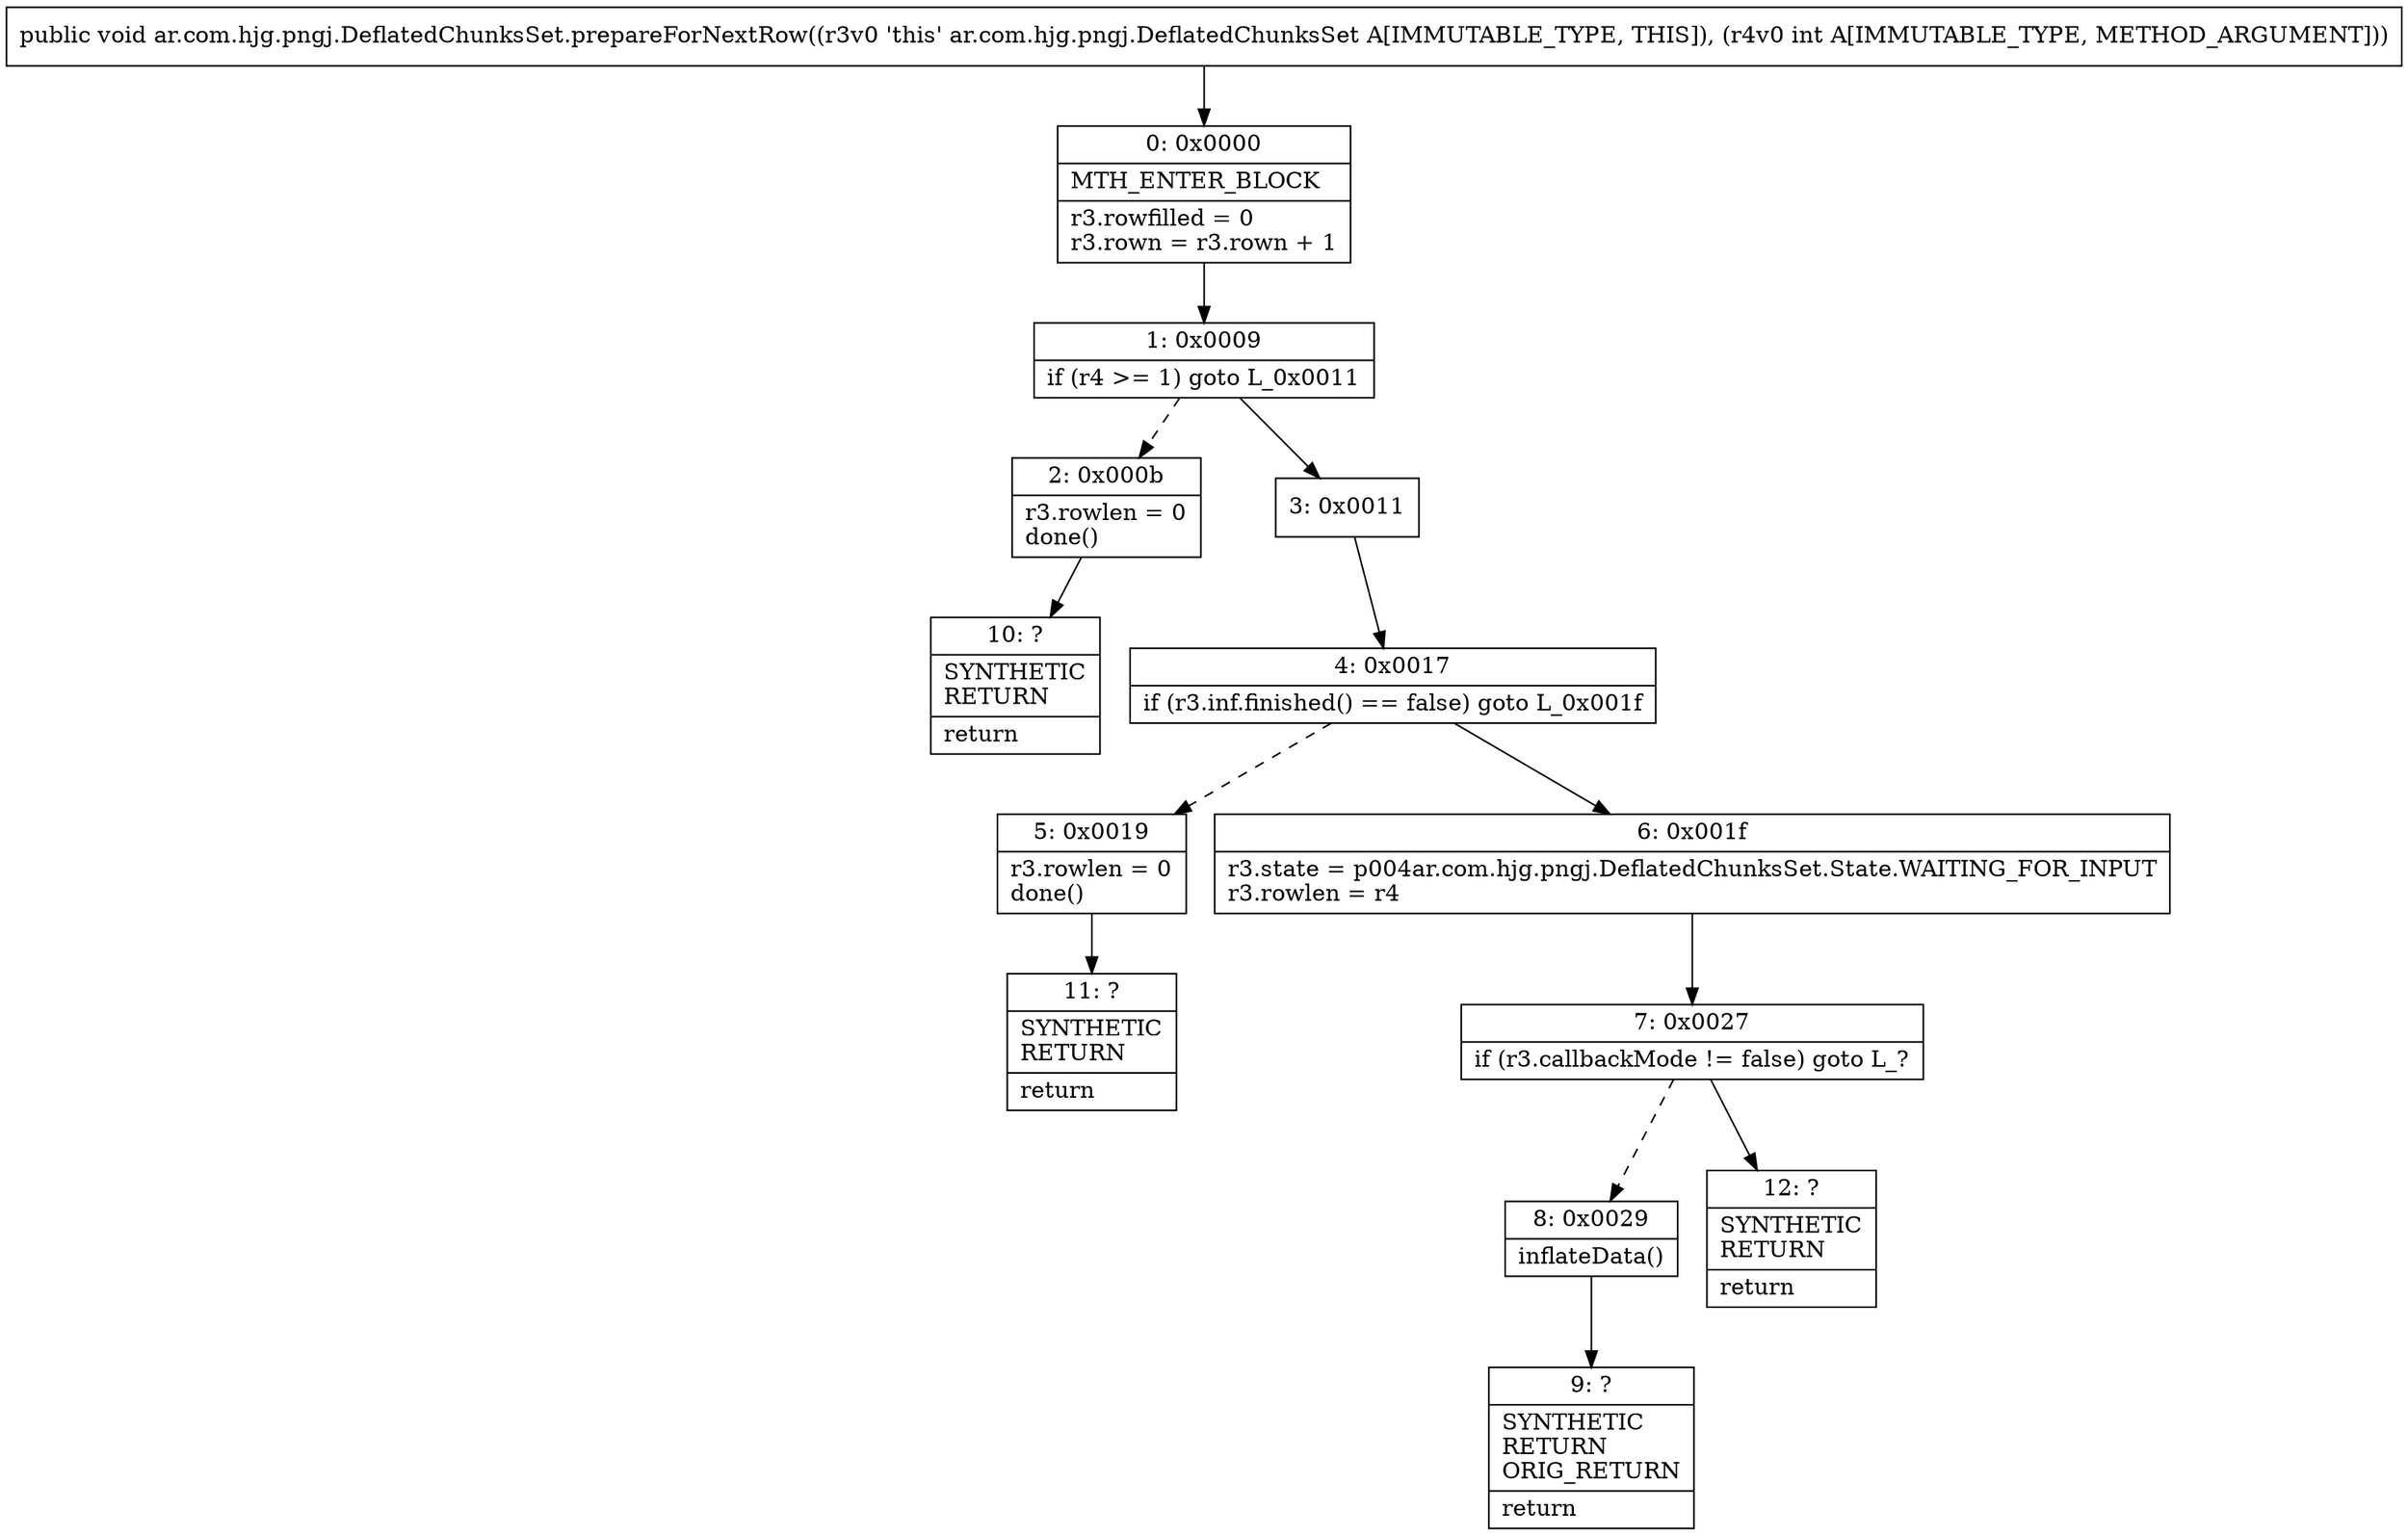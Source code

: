 digraph "CFG forar.com.hjg.pngj.DeflatedChunksSet.prepareForNextRow(I)V" {
Node_0 [shape=record,label="{0\:\ 0x0000|MTH_ENTER_BLOCK\l|r3.rowfilled = 0\lr3.rown = r3.rown + 1\l}"];
Node_1 [shape=record,label="{1\:\ 0x0009|if (r4 \>= 1) goto L_0x0011\l}"];
Node_2 [shape=record,label="{2\:\ 0x000b|r3.rowlen = 0\ldone()\l}"];
Node_3 [shape=record,label="{3\:\ 0x0011}"];
Node_4 [shape=record,label="{4\:\ 0x0017|if (r3.inf.finished() == false) goto L_0x001f\l}"];
Node_5 [shape=record,label="{5\:\ 0x0019|r3.rowlen = 0\ldone()\l}"];
Node_6 [shape=record,label="{6\:\ 0x001f|r3.state = p004ar.com.hjg.pngj.DeflatedChunksSet.State.WAITING_FOR_INPUT\lr3.rowlen = r4\l}"];
Node_7 [shape=record,label="{7\:\ 0x0027|if (r3.callbackMode != false) goto L_?\l}"];
Node_8 [shape=record,label="{8\:\ 0x0029|inflateData()\l}"];
Node_9 [shape=record,label="{9\:\ ?|SYNTHETIC\lRETURN\lORIG_RETURN\l|return\l}"];
Node_10 [shape=record,label="{10\:\ ?|SYNTHETIC\lRETURN\l|return\l}"];
Node_11 [shape=record,label="{11\:\ ?|SYNTHETIC\lRETURN\l|return\l}"];
Node_12 [shape=record,label="{12\:\ ?|SYNTHETIC\lRETURN\l|return\l}"];
MethodNode[shape=record,label="{public void ar.com.hjg.pngj.DeflatedChunksSet.prepareForNextRow((r3v0 'this' ar.com.hjg.pngj.DeflatedChunksSet A[IMMUTABLE_TYPE, THIS]), (r4v0 int A[IMMUTABLE_TYPE, METHOD_ARGUMENT])) }"];
MethodNode -> Node_0;
Node_0 -> Node_1;
Node_1 -> Node_2[style=dashed];
Node_1 -> Node_3;
Node_2 -> Node_10;
Node_3 -> Node_4;
Node_4 -> Node_5[style=dashed];
Node_4 -> Node_6;
Node_5 -> Node_11;
Node_6 -> Node_7;
Node_7 -> Node_8[style=dashed];
Node_7 -> Node_12;
Node_8 -> Node_9;
}

